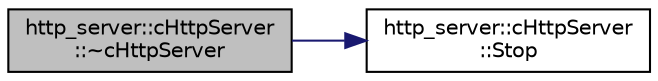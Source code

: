 digraph G
{
  edge [fontname="Helvetica",fontsize="10",labelfontname="Helvetica",labelfontsize="10"];
  node [fontname="Helvetica",fontsize="10",shape=record];
  rankdir="LR";
  Node1 [label="http_server::cHttpServer\l::~cHttpServer",height=0.2,width=0.4,color="black", fillcolor="grey75", style="filled" fontcolor="black"];
  Node1 -> Node2 [color="midnightblue",fontsize="10",style="solid"];
  Node2 [label="http_server::cHttpServer\l::Stop",height=0.2,width=0.4,color="black", fillcolor="white", style="filled",URL="$classhttp__server_1_1cHttpServer.html#a2c7bcb8fb8ca1aa5fe26d00c94c11835"];
}
